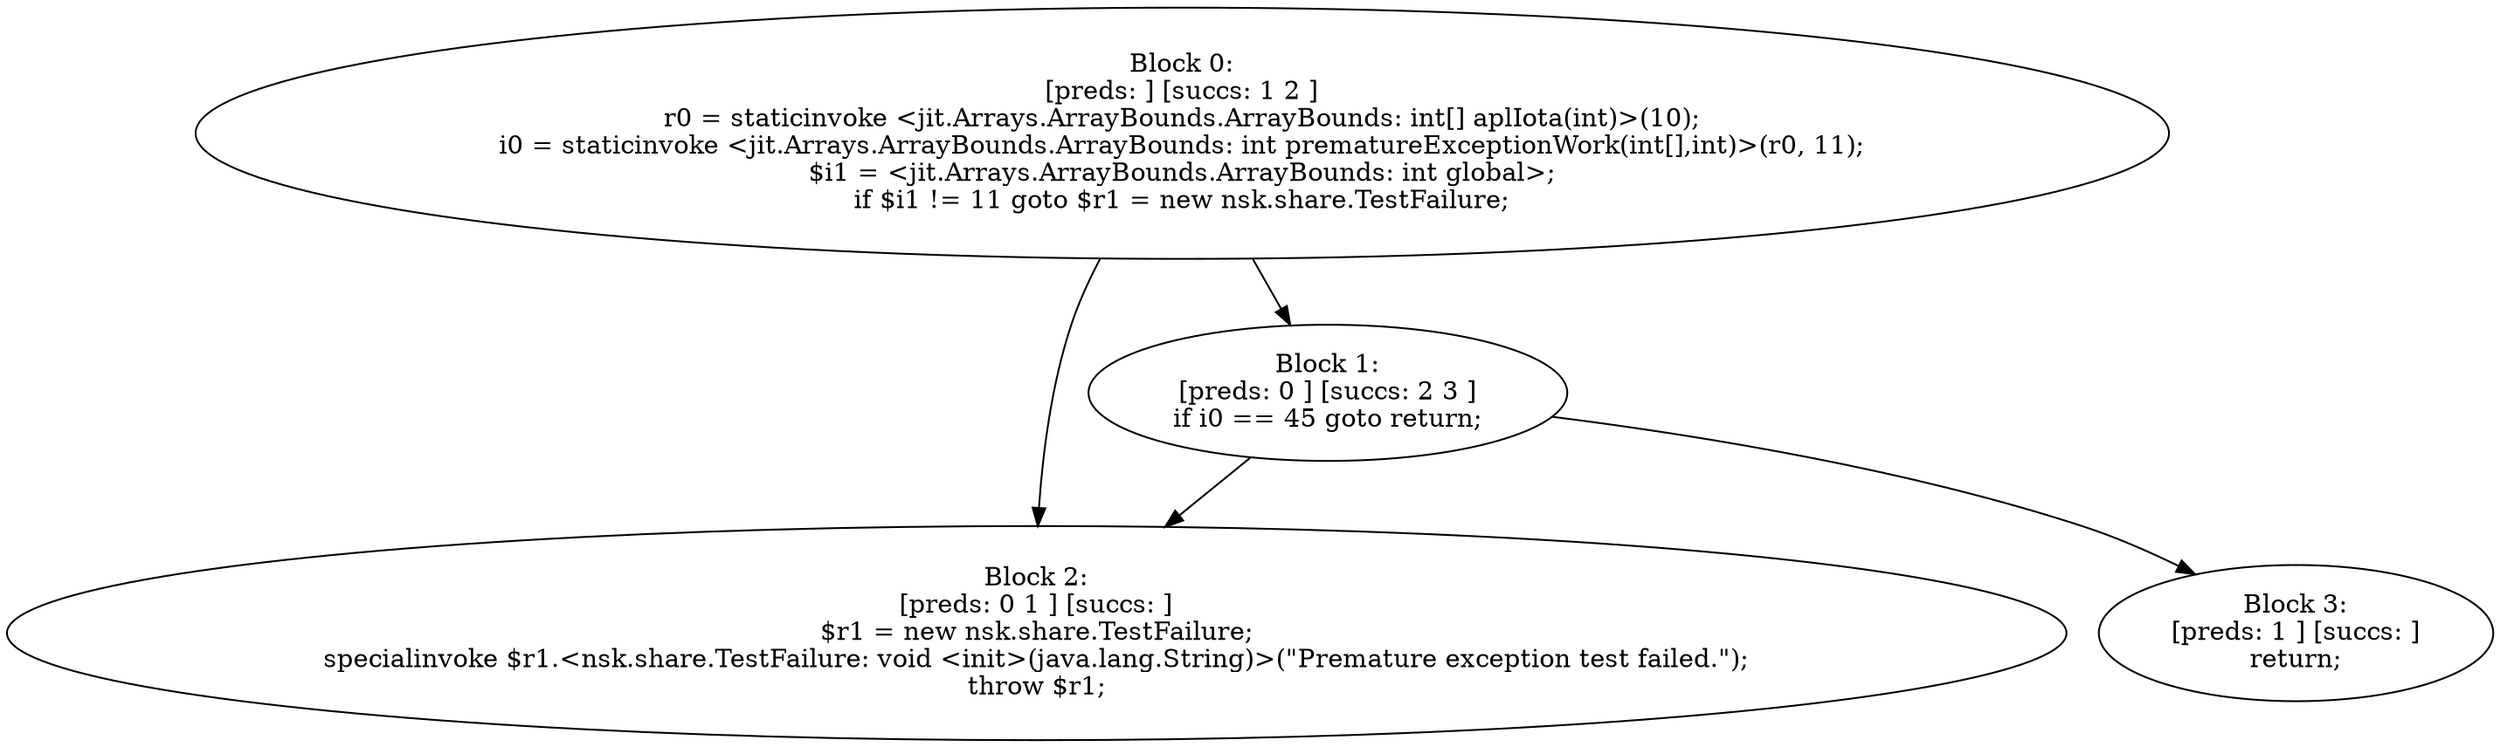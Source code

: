 digraph "unitGraph" {
    "Block 0:
[preds: ] [succs: 1 2 ]
r0 = staticinvoke <jit.Arrays.ArrayBounds.ArrayBounds: int[] aplIota(int)>(10);
i0 = staticinvoke <jit.Arrays.ArrayBounds.ArrayBounds: int prematureExceptionWork(int[],int)>(r0, 11);
$i1 = <jit.Arrays.ArrayBounds.ArrayBounds: int global>;
if $i1 != 11 goto $r1 = new nsk.share.TestFailure;
"
    "Block 1:
[preds: 0 ] [succs: 2 3 ]
if i0 == 45 goto return;
"
    "Block 2:
[preds: 0 1 ] [succs: ]
$r1 = new nsk.share.TestFailure;
specialinvoke $r1.<nsk.share.TestFailure: void <init>(java.lang.String)>(\"Premature exception test failed.\");
throw $r1;
"
    "Block 3:
[preds: 1 ] [succs: ]
return;
"
    "Block 0:
[preds: ] [succs: 1 2 ]
r0 = staticinvoke <jit.Arrays.ArrayBounds.ArrayBounds: int[] aplIota(int)>(10);
i0 = staticinvoke <jit.Arrays.ArrayBounds.ArrayBounds: int prematureExceptionWork(int[],int)>(r0, 11);
$i1 = <jit.Arrays.ArrayBounds.ArrayBounds: int global>;
if $i1 != 11 goto $r1 = new nsk.share.TestFailure;
"->"Block 1:
[preds: 0 ] [succs: 2 3 ]
if i0 == 45 goto return;
";
    "Block 0:
[preds: ] [succs: 1 2 ]
r0 = staticinvoke <jit.Arrays.ArrayBounds.ArrayBounds: int[] aplIota(int)>(10);
i0 = staticinvoke <jit.Arrays.ArrayBounds.ArrayBounds: int prematureExceptionWork(int[],int)>(r0, 11);
$i1 = <jit.Arrays.ArrayBounds.ArrayBounds: int global>;
if $i1 != 11 goto $r1 = new nsk.share.TestFailure;
"->"Block 2:
[preds: 0 1 ] [succs: ]
$r1 = new nsk.share.TestFailure;
specialinvoke $r1.<nsk.share.TestFailure: void <init>(java.lang.String)>(\"Premature exception test failed.\");
throw $r1;
";
    "Block 1:
[preds: 0 ] [succs: 2 3 ]
if i0 == 45 goto return;
"->"Block 2:
[preds: 0 1 ] [succs: ]
$r1 = new nsk.share.TestFailure;
specialinvoke $r1.<nsk.share.TestFailure: void <init>(java.lang.String)>(\"Premature exception test failed.\");
throw $r1;
";
    "Block 1:
[preds: 0 ] [succs: 2 3 ]
if i0 == 45 goto return;
"->"Block 3:
[preds: 1 ] [succs: ]
return;
";
}
